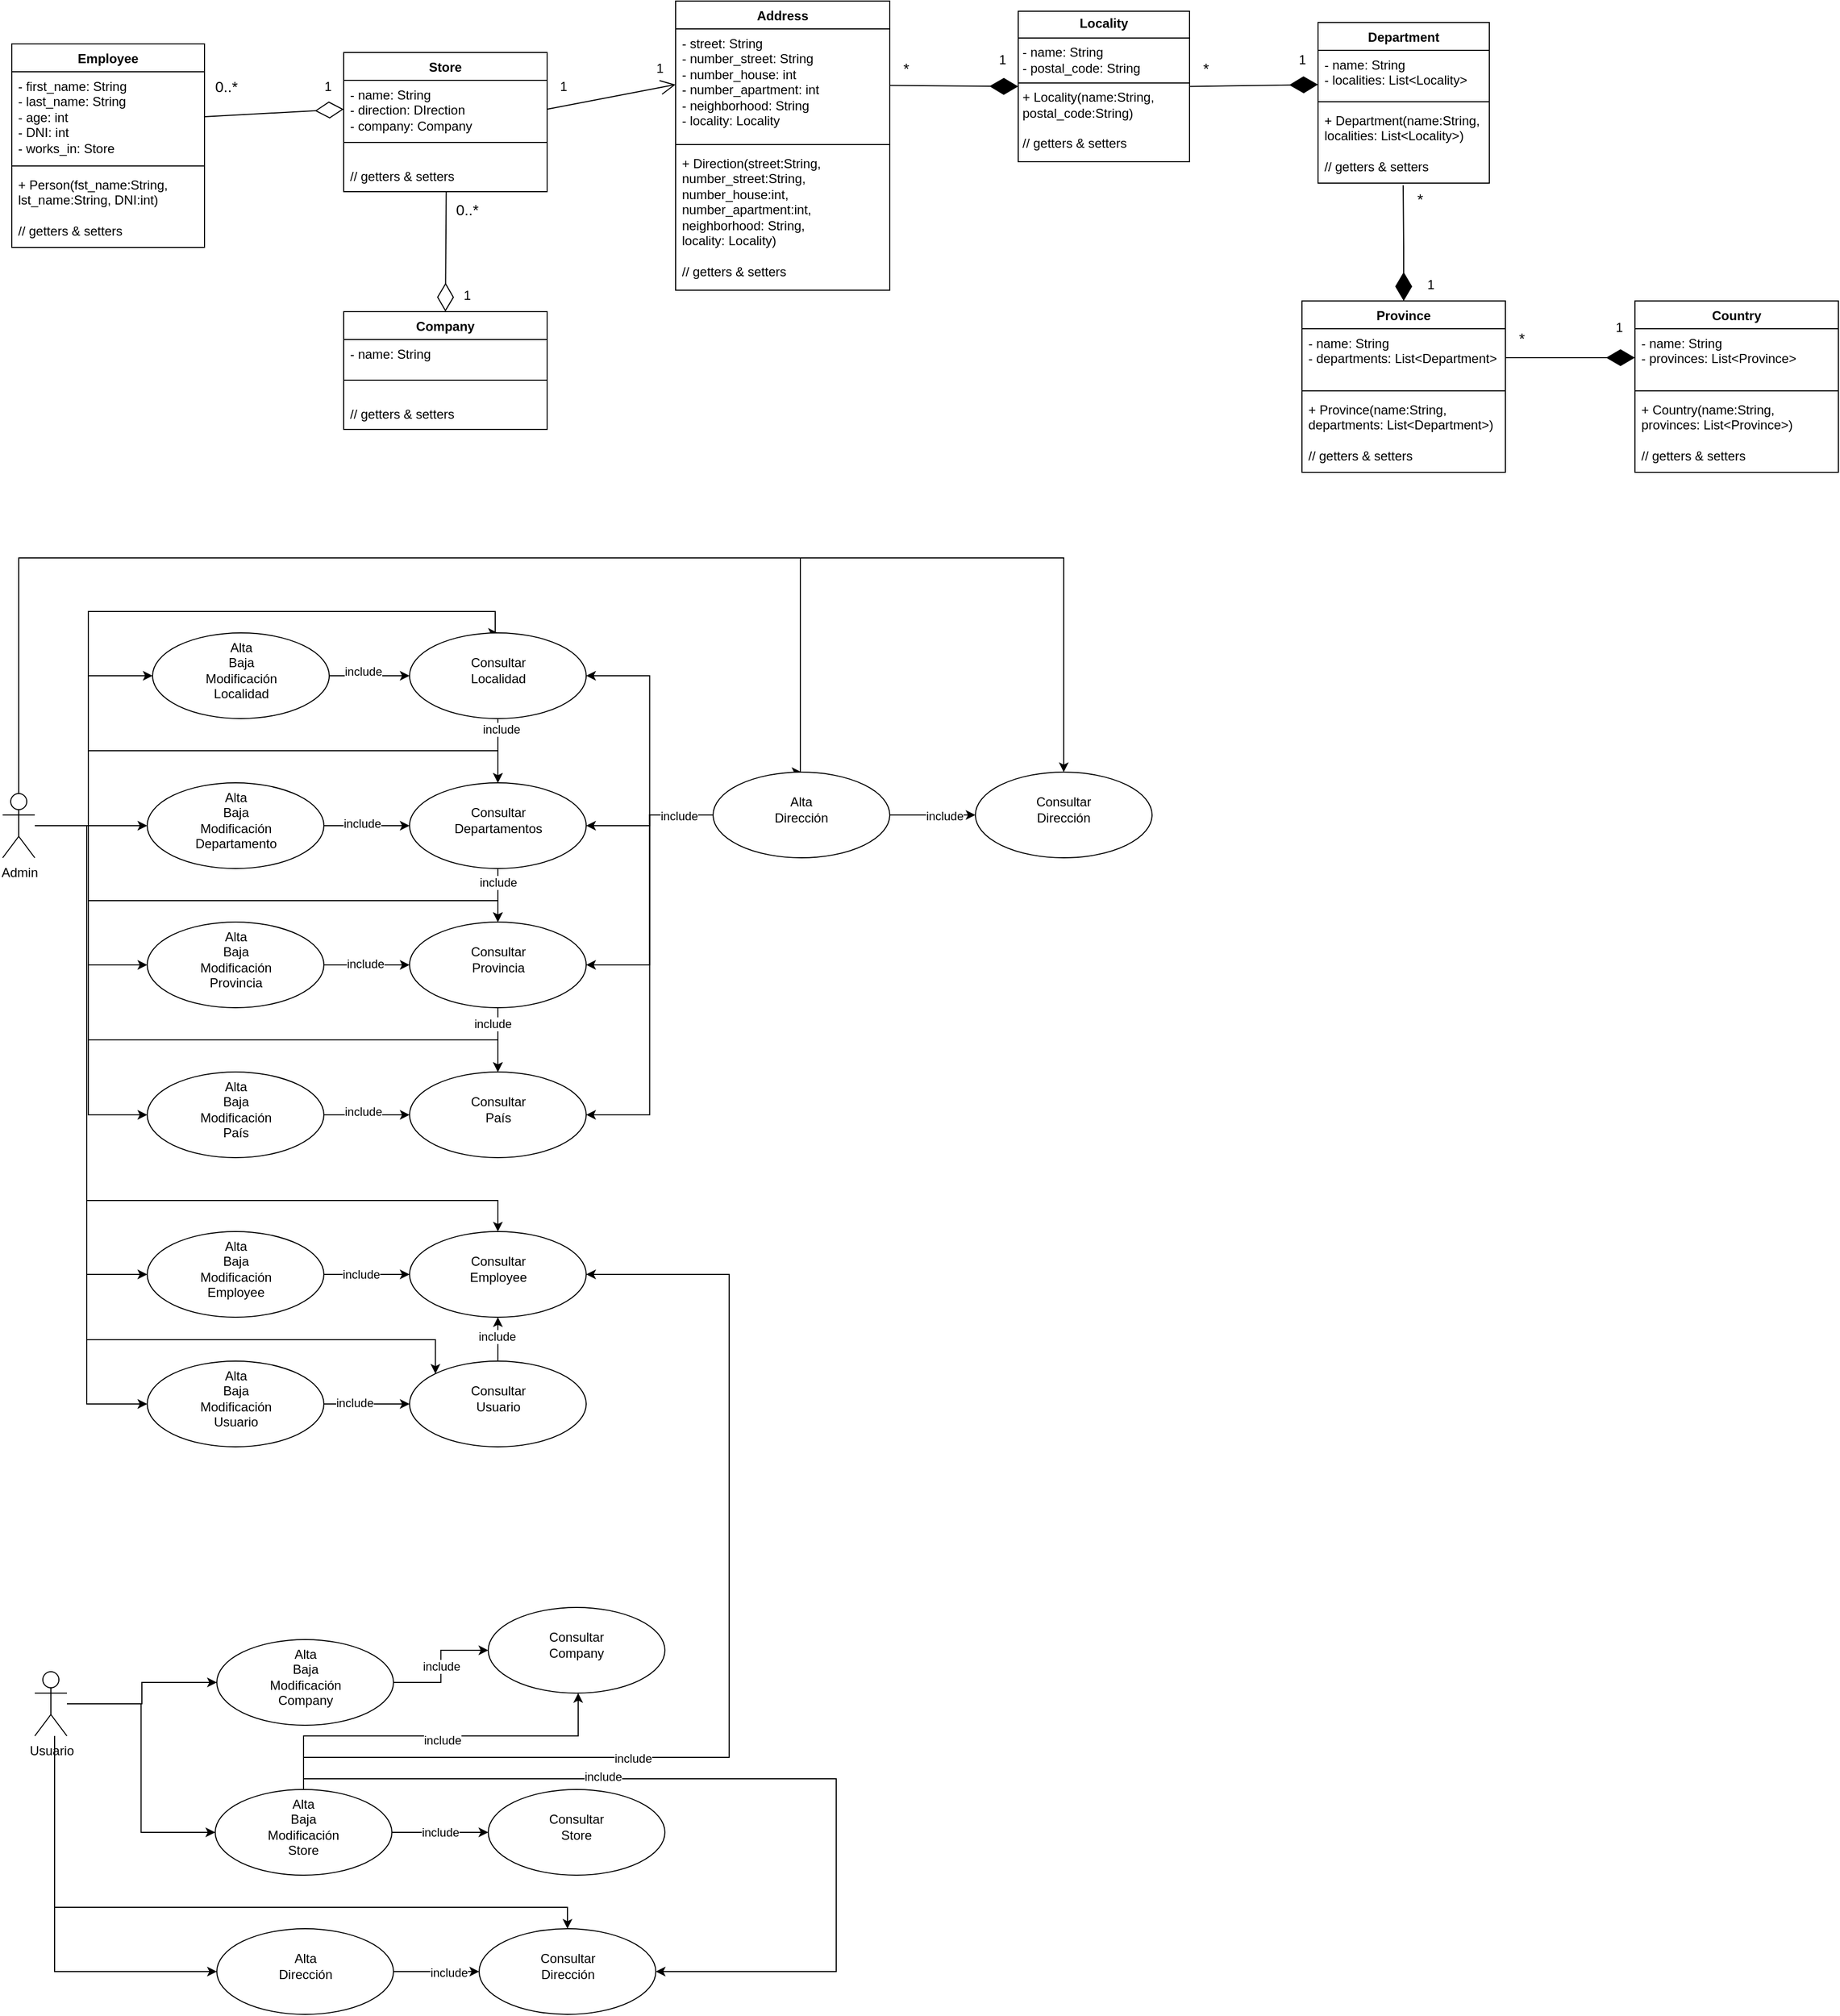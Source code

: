 <mxfile version="28.1.0">
  <diagram name="Página-1" id="g0n-ddJQM-uK3Y5cvfaQ">
    <mxGraphModel dx="1764" dy="989" grid="1" gridSize="10" guides="1" tooltips="1" connect="1" arrows="1" fold="1" page="1" pageScale="1" pageWidth="827" pageHeight="1169" background="none" math="0" shadow="0">
      <root>
        <mxCell id="0" />
        <mxCell id="1" parent="0" />
        <mxCell id="cwGBhVgT_6OC3tDrCY1J-1" value="Employee" style="swimlane;fontStyle=1;align=center;verticalAlign=top;childLayout=stackLayout;horizontal=1;startSize=26;horizontalStack=0;resizeParent=1;resizeParentMax=0;resizeLast=0;collapsible=1;marginBottom=0;whiteSpace=wrap;html=1;" parent="1" vertex="1">
          <mxGeometry x="-800" y="60" width="180" height="190" as="geometry">
            <mxRectangle x="50" y="160" width="80" height="30" as="alternateBounds" />
          </mxGeometry>
        </mxCell>
        <mxCell id="cwGBhVgT_6OC3tDrCY1J-2" value="- first_name: String&lt;div&gt;- last_name: String&lt;/div&gt;&lt;div&gt;- age: int&lt;/div&gt;&lt;div&gt;- DNI: int&lt;/div&gt;&lt;div&gt;- works_in: Store&lt;/div&gt;" style="text;strokeColor=none;fillColor=none;align=left;verticalAlign=top;spacingLeft=4;spacingRight=4;overflow=hidden;rotatable=0;points=[[0,0.5],[1,0.5]];portConstraint=eastwest;whiteSpace=wrap;html=1;" parent="cwGBhVgT_6OC3tDrCY1J-1" vertex="1">
          <mxGeometry y="26" width="180" height="84" as="geometry" />
        </mxCell>
        <mxCell id="cwGBhVgT_6OC3tDrCY1J-3" value="" style="line;strokeWidth=1;fillColor=none;align=left;verticalAlign=middle;spacingTop=-1;spacingLeft=3;spacingRight=3;rotatable=0;labelPosition=right;points=[];portConstraint=eastwest;strokeColor=inherit;" parent="cwGBhVgT_6OC3tDrCY1J-1" vertex="1">
          <mxGeometry y="110" width="180" height="8" as="geometry" />
        </mxCell>
        <mxCell id="cwGBhVgT_6OC3tDrCY1J-4" value="+ Person(fst_name:String, lst_name:String, DNI:int)&amp;nbsp;&lt;div&gt;&lt;br&gt;&lt;div&gt;// getters &amp;amp; setters&lt;/div&gt;&lt;/div&gt;" style="text;strokeColor=none;fillColor=none;align=left;verticalAlign=top;spacingLeft=4;spacingRight=4;overflow=hidden;rotatable=0;points=[[0,0.5],[1,0.5]];portConstraint=eastwest;whiteSpace=wrap;html=1;" parent="cwGBhVgT_6OC3tDrCY1J-1" vertex="1">
          <mxGeometry y="118" width="180" height="72" as="geometry" />
        </mxCell>
        <mxCell id="cwGBhVgT_6OC3tDrCY1J-6" value="Address" style="swimlane;fontStyle=1;align=center;verticalAlign=top;childLayout=stackLayout;horizontal=1;startSize=26;horizontalStack=0;resizeParent=1;resizeParentMax=0;resizeLast=0;collapsible=1;marginBottom=0;whiteSpace=wrap;html=1;" parent="1" vertex="1">
          <mxGeometry x="-180" y="20" width="200" height="270" as="geometry" />
        </mxCell>
        <mxCell id="cwGBhVgT_6OC3tDrCY1J-7" value="- street: String&lt;div&gt;- number_street: String&lt;/div&gt;&lt;div&gt;- number_house: int&lt;/div&gt;&lt;div&gt;- number_apartment: int&lt;/div&gt;&lt;div&gt;- neighborhood: String&lt;/div&gt;&lt;div&gt;- locality: Locality&lt;/div&gt;&lt;div&gt;&lt;br&gt;&lt;/div&gt;" style="text;strokeColor=none;fillColor=none;align=left;verticalAlign=top;spacingLeft=4;spacingRight=4;overflow=hidden;rotatable=0;points=[[0,0.5],[1,0.5]];portConstraint=eastwest;whiteSpace=wrap;html=1;" parent="cwGBhVgT_6OC3tDrCY1J-6" vertex="1">
          <mxGeometry y="26" width="200" height="104" as="geometry" />
        </mxCell>
        <mxCell id="cwGBhVgT_6OC3tDrCY1J-8" value="" style="line;strokeWidth=1;fillColor=none;align=left;verticalAlign=middle;spacingTop=-1;spacingLeft=3;spacingRight=3;rotatable=0;labelPosition=right;points=[];portConstraint=eastwest;strokeColor=inherit;" parent="cwGBhVgT_6OC3tDrCY1J-6" vertex="1">
          <mxGeometry y="130" width="200" height="8" as="geometry" />
        </mxCell>
        <mxCell id="cwGBhVgT_6OC3tDrCY1J-9" value="+ Direction(street:String,&amp;nbsp;&lt;div&gt;&lt;span style=&quot;background-color: transparent; color: light-dark(rgb(0, 0, 0), rgb(255, 255, 255));&quot;&gt;number_street:&lt;/span&gt;&lt;span style=&quot;background-color: transparent; color: light-dark(rgb(0, 0, 0), rgb(255, 255, 255));&quot;&gt;String,&amp;nbsp;&lt;/span&gt;&lt;/div&gt;&lt;div&gt;&lt;span style=&quot;background-color: transparent; color: light-dark(rgb(0, 0, 0), rgb(255, 255, 255));&quot;&gt;number_house:int,&amp;nbsp;&lt;/span&gt;&lt;/div&gt;&lt;div&gt;&lt;span style=&quot;background-color: transparent; color: light-dark(rgb(0, 0, 0), rgb(255, 255, 255));&quot;&gt;number_apartment:int,&amp;nbsp;&lt;/span&gt;&lt;/div&gt;&lt;div&gt;&lt;span style=&quot;background-color: transparent; color: light-dark(rgb(0, 0, 0), rgb(255, 255, 255));&quot;&gt;neighborhood: String,&lt;/span&gt;&lt;/div&gt;&lt;div&gt;&lt;span style=&quot;background-color: transparent; color: light-dark(rgb(0, 0, 0), rgb(255, 255, 255));&quot;&gt;locality: Locality)&lt;/span&gt;&lt;/div&gt;&lt;div&gt;&lt;span style=&quot;background-color: transparent; color: light-dark(rgb(0, 0, 0), rgb(255, 255, 255));&quot;&gt;&lt;br&gt;&lt;/span&gt;&lt;/div&gt;&lt;div&gt;&lt;span style=&quot;background-color: transparent; color: light-dark(rgb(0, 0, 0), rgb(255, 255, 255));&quot;&gt;// getters &amp;amp; setters&lt;/span&gt;&lt;/div&gt;" style="text;strokeColor=none;fillColor=none;align=left;verticalAlign=top;spacingLeft=4;spacingRight=4;overflow=hidden;rotatable=0;points=[[0,0.5],[1,0.5]];portConstraint=eastwest;whiteSpace=wrap;html=1;" parent="cwGBhVgT_6OC3tDrCY1J-6" vertex="1">
          <mxGeometry y="138" width="200" height="132" as="geometry" />
        </mxCell>
        <mxCell id="cwGBhVgT_6OC3tDrCY1J-13" value="" style="endArrow=open;endFill=1;endSize=12;html=1;rounded=0;entryX=0;entryY=0.5;entryDx=0;entryDy=0;exitX=1;exitY=0.5;exitDx=0;exitDy=0;" parent="1" source="s14JXb7sYmSTyBo3xB11-2" target="cwGBhVgT_6OC3tDrCY1J-7" edge="1">
          <mxGeometry width="160" relative="1" as="geometry">
            <mxPoint x="-260" y="150" as="sourcePoint" />
            <mxPoint x="-290" y="120" as="targetPoint" />
          </mxGeometry>
        </mxCell>
        <mxCell id="cwGBhVgT_6OC3tDrCY1J-14" value="1" style="text;html=1;align=center;verticalAlign=middle;resizable=0;points=[];autosize=1;strokeColor=none;fillColor=none;" parent="1" vertex="1">
          <mxGeometry x="-210" y="68" width="30" height="30" as="geometry" />
        </mxCell>
        <mxCell id="cwGBhVgT_6OC3tDrCY1J-15" value="&lt;font style=&quot;font-size: 14px;&quot;&gt;0..*&lt;/font&gt;" style="text;html=1;align=center;verticalAlign=middle;resizable=0;points=[];autosize=1;strokeColor=none;fillColor=none;" parent="1" vertex="1">
          <mxGeometry x="-395" y="200" width="40" height="30" as="geometry" />
        </mxCell>
        <mxCell id="cwGBhVgT_6OC3tDrCY1J-16" value="&lt;p style=&quot;margin:0px;margin-top:4px;text-align:center;&quot;&gt;&lt;b&gt;Locality&lt;/b&gt;&lt;/p&gt;&lt;hr size=&quot;1&quot; style=&quot;border-style:solid;&quot;&gt;&lt;p style=&quot;margin:0px;margin-left:4px;&quot;&gt;- name: String&lt;/p&gt;&lt;p style=&quot;margin:0px;margin-left:4px;&quot;&gt;- postal_code: String&lt;/p&gt;&lt;hr size=&quot;1&quot; style=&quot;border-style:solid;&quot;&gt;&lt;p style=&quot;margin:0px;margin-left:4px;&quot;&gt;+ Locality(name:String, postal_code:String)&lt;/p&gt;&lt;p style=&quot;margin:0px;margin-left:4px;&quot;&gt;&lt;br&gt;&lt;/p&gt;&lt;p style=&quot;margin:0px;margin-left:4px;&quot;&gt;// getters &amp;amp; setters&lt;/p&gt;" style="verticalAlign=top;align=left;overflow=fill;html=1;whiteSpace=wrap;" parent="1" vertex="1">
          <mxGeometry x="140" y="29.5" width="160" height="140.5" as="geometry" />
        </mxCell>
        <mxCell id="cwGBhVgT_6OC3tDrCY1J-19" value="" style="endArrow=diamondThin;endFill=1;endSize=24;html=1;rounded=0;entryX=0;entryY=0.5;entryDx=0;entryDy=0;" parent="1" source="cwGBhVgT_6OC3tDrCY1J-7" target="cwGBhVgT_6OC3tDrCY1J-16" edge="1">
          <mxGeometry width="160" relative="1" as="geometry">
            <mxPoint x="-20" y="82.52" as="sourcePoint" />
            <mxPoint x="140" y="82.52" as="targetPoint" />
          </mxGeometry>
        </mxCell>
        <mxCell id="cwGBhVgT_6OC3tDrCY1J-20" value="1" style="text;html=1;align=center;verticalAlign=middle;resizable=0;points=[];autosize=1;strokeColor=none;fillColor=none;" parent="1" vertex="1">
          <mxGeometry x="110" y="60" width="30" height="30" as="geometry" />
        </mxCell>
        <mxCell id="cwGBhVgT_6OC3tDrCY1J-22" value="&lt;font style=&quot;font-size: 14px;&quot;&gt;*&lt;/font&gt;" style="text;html=1;align=center;verticalAlign=middle;resizable=0;points=[];autosize=1;strokeColor=none;fillColor=none;" parent="1" vertex="1">
          <mxGeometry x="20" y="68" width="30" height="30" as="geometry" />
        </mxCell>
        <mxCell id="cwGBhVgT_6OC3tDrCY1J-23" value="Department" style="swimlane;fontStyle=1;align=center;verticalAlign=top;childLayout=stackLayout;horizontal=1;startSize=26;horizontalStack=0;resizeParent=1;resizeParentMax=0;resizeLast=0;collapsible=1;marginBottom=0;whiteSpace=wrap;html=1;" parent="1" vertex="1">
          <mxGeometry x="420" y="40" width="160" height="150" as="geometry" />
        </mxCell>
        <mxCell id="cwGBhVgT_6OC3tDrCY1J-24" value="- name: String&lt;div&gt;- localities: List&amp;lt;Locality&amp;gt;&lt;br&gt;&lt;div&gt;&lt;div&gt;&lt;br&gt;&lt;/div&gt;&lt;/div&gt;&lt;/div&gt;" style="text;strokeColor=none;fillColor=none;align=left;verticalAlign=top;spacingLeft=4;spacingRight=4;overflow=hidden;rotatable=0;points=[[0,0.5],[1,0.5]];portConstraint=eastwest;whiteSpace=wrap;html=1;" parent="cwGBhVgT_6OC3tDrCY1J-23" vertex="1">
          <mxGeometry y="26" width="160" height="44" as="geometry" />
        </mxCell>
        <mxCell id="cwGBhVgT_6OC3tDrCY1J-25" value="" style="line;strokeWidth=1;fillColor=none;align=left;verticalAlign=middle;spacingTop=-1;spacingLeft=3;spacingRight=3;rotatable=0;labelPosition=right;points=[];portConstraint=eastwest;strokeColor=inherit;" parent="cwGBhVgT_6OC3tDrCY1J-23" vertex="1">
          <mxGeometry y="70" width="160" height="8" as="geometry" />
        </mxCell>
        <mxCell id="cwGBhVgT_6OC3tDrCY1J-26" value="+ Department(name:String, localities: List&amp;lt;Locality&amp;gt;)&lt;div&gt;&lt;br&gt;&lt;/div&gt;&lt;div&gt;// getters &amp;amp; setters&lt;/div&gt;" style="text;strokeColor=none;fillColor=none;align=left;verticalAlign=top;spacingLeft=4;spacingRight=4;overflow=hidden;rotatable=0;points=[[0,0.5],[1,0.5]];portConstraint=eastwest;whiteSpace=wrap;html=1;" parent="cwGBhVgT_6OC3tDrCY1J-23" vertex="1">
          <mxGeometry y="78" width="160" height="72" as="geometry" />
        </mxCell>
        <mxCell id="cwGBhVgT_6OC3tDrCY1J-27" value="" style="endArrow=diamondThin;endFill=1;endSize=24;html=1;rounded=0;entryX=0;entryY=0.727;entryDx=0;entryDy=0;entryPerimeter=0;exitX=1;exitY=0.5;exitDx=0;exitDy=0;exitPerimeter=0;" parent="1" source="cwGBhVgT_6OC3tDrCY1J-16" target="cwGBhVgT_6OC3tDrCY1J-24" edge="1">
          <mxGeometry width="160" relative="1" as="geometry">
            <mxPoint x="300" y="88" as="sourcePoint" />
            <mxPoint x="380" y="78" as="targetPoint" />
          </mxGeometry>
        </mxCell>
        <mxCell id="cwGBhVgT_6OC3tDrCY1J-28" value="1" style="text;html=1;align=center;verticalAlign=middle;resizable=0;points=[];autosize=1;strokeColor=none;fillColor=none;" parent="1" vertex="1">
          <mxGeometry x="390" y="60" width="30" height="30" as="geometry" />
        </mxCell>
        <mxCell id="cwGBhVgT_6OC3tDrCY1J-29" value="&lt;font style=&quot;font-size: 14px;&quot;&gt;*&lt;/font&gt;" style="text;html=1;align=center;verticalAlign=middle;resizable=0;points=[];autosize=1;strokeColor=none;fillColor=none;" parent="1" vertex="1">
          <mxGeometry x="300" y="68" width="30" height="30" as="geometry" />
        </mxCell>
        <mxCell id="cwGBhVgT_6OC3tDrCY1J-30" value="Province" style="swimlane;fontStyle=1;align=center;verticalAlign=top;childLayout=stackLayout;horizontal=1;startSize=26;horizontalStack=0;resizeParent=1;resizeParentMax=0;resizeLast=0;collapsible=1;marginBottom=0;whiteSpace=wrap;html=1;" parent="1" vertex="1">
          <mxGeometry x="405" y="300" width="190" height="160" as="geometry" />
        </mxCell>
        <mxCell id="cwGBhVgT_6OC3tDrCY1J-31" value="- name: String&lt;div&gt;- departments: List&amp;lt;Department&amp;gt;&lt;br&gt;&lt;div&gt;&lt;div&gt;&lt;br&gt;&lt;/div&gt;&lt;/div&gt;&lt;/div&gt;" style="text;strokeColor=none;fillColor=none;align=left;verticalAlign=top;spacingLeft=4;spacingRight=4;overflow=hidden;rotatable=0;points=[[0,0.5],[1,0.5]];portConstraint=eastwest;whiteSpace=wrap;html=1;" parent="cwGBhVgT_6OC3tDrCY1J-30" vertex="1">
          <mxGeometry y="26" width="190" height="54" as="geometry" />
        </mxCell>
        <mxCell id="cwGBhVgT_6OC3tDrCY1J-32" value="" style="line;strokeWidth=1;fillColor=none;align=left;verticalAlign=middle;spacingTop=-1;spacingLeft=3;spacingRight=3;rotatable=0;labelPosition=right;points=[];portConstraint=eastwest;strokeColor=inherit;" parent="cwGBhVgT_6OC3tDrCY1J-30" vertex="1">
          <mxGeometry y="80" width="190" height="8" as="geometry" />
        </mxCell>
        <mxCell id="cwGBhVgT_6OC3tDrCY1J-33" value="+ Province(name:String, departments: List&amp;lt;Department&amp;gt;)&lt;div&gt;&lt;br&gt;&lt;/div&gt;&lt;div&gt;// getters &amp;amp; setters&lt;/div&gt;" style="text;strokeColor=none;fillColor=none;align=left;verticalAlign=top;spacingLeft=4;spacingRight=4;overflow=hidden;rotatable=0;points=[[0,0.5],[1,0.5]];portConstraint=eastwest;whiteSpace=wrap;html=1;" parent="cwGBhVgT_6OC3tDrCY1J-30" vertex="1">
          <mxGeometry y="88" width="190" height="72" as="geometry" />
        </mxCell>
        <mxCell id="cwGBhVgT_6OC3tDrCY1J-34" value="" style="endArrow=diamondThin;endFill=1;endSize=24;html=1;rounded=0;entryX=0.5;entryY=0;entryDx=0;entryDy=0;exitX=0.497;exitY=1.027;exitDx=0;exitDy=0;exitPerimeter=0;" parent="1" source="cwGBhVgT_6OC3tDrCY1J-26" target="cwGBhVgT_6OC3tDrCY1J-30" edge="1">
          <mxGeometry width="160" relative="1" as="geometry">
            <mxPoint x="470" y="180" as="sourcePoint" />
            <mxPoint x="590" y="180" as="targetPoint" />
            <Array as="points">
              <mxPoint x="500" y="250" />
            </Array>
          </mxGeometry>
        </mxCell>
        <mxCell id="cwGBhVgT_6OC3tDrCY1J-35" value="1" style="text;html=1;align=center;verticalAlign=middle;resizable=0;points=[];autosize=1;strokeColor=none;fillColor=none;" parent="1" vertex="1">
          <mxGeometry x="510" y="270" width="30" height="30" as="geometry" />
        </mxCell>
        <mxCell id="cwGBhVgT_6OC3tDrCY1J-36" value="&lt;font style=&quot;font-size: 14px;&quot;&gt;*&lt;/font&gt;" style="text;html=1;align=center;verticalAlign=middle;resizable=0;points=[];autosize=1;strokeColor=none;fillColor=none;" parent="1" vertex="1">
          <mxGeometry x="500" y="190" width="30" height="30" as="geometry" />
        </mxCell>
        <mxCell id="vLxM03p1SkZsa1dTlzbv-1" value="Country" style="swimlane;fontStyle=1;align=center;verticalAlign=top;childLayout=stackLayout;horizontal=1;startSize=26;horizontalStack=0;resizeParent=1;resizeParentMax=0;resizeLast=0;collapsible=1;marginBottom=0;whiteSpace=wrap;html=1;" parent="1" vertex="1">
          <mxGeometry x="716" y="300" width="190" height="160" as="geometry" />
        </mxCell>
        <mxCell id="vLxM03p1SkZsa1dTlzbv-2" value="- name: String&lt;div&gt;- provinces: List&amp;lt;Province&amp;gt;&lt;br&gt;&lt;div&gt;&lt;div&gt;&lt;br&gt;&lt;/div&gt;&lt;/div&gt;&lt;/div&gt;" style="text;strokeColor=none;fillColor=none;align=left;verticalAlign=top;spacingLeft=4;spacingRight=4;overflow=hidden;rotatable=0;points=[[0,0.5],[1,0.5]];portConstraint=eastwest;whiteSpace=wrap;html=1;" parent="vLxM03p1SkZsa1dTlzbv-1" vertex="1">
          <mxGeometry y="26" width="190" height="54" as="geometry" />
        </mxCell>
        <mxCell id="vLxM03p1SkZsa1dTlzbv-3" value="" style="line;strokeWidth=1;fillColor=none;align=left;verticalAlign=middle;spacingTop=-1;spacingLeft=3;spacingRight=3;rotatable=0;labelPosition=right;points=[];portConstraint=eastwest;strokeColor=inherit;" parent="vLxM03p1SkZsa1dTlzbv-1" vertex="1">
          <mxGeometry y="80" width="190" height="8" as="geometry" />
        </mxCell>
        <mxCell id="vLxM03p1SkZsa1dTlzbv-4" value="+ Country(name:String, provinces: List&amp;lt;Province&amp;gt;)&lt;div&gt;&lt;br&gt;&lt;/div&gt;&lt;div&gt;// getters &amp;amp; setters&lt;/div&gt;" style="text;strokeColor=none;fillColor=none;align=left;verticalAlign=top;spacingLeft=4;spacingRight=4;overflow=hidden;rotatable=0;points=[[0,0.5],[1,0.5]];portConstraint=eastwest;whiteSpace=wrap;html=1;" parent="vLxM03p1SkZsa1dTlzbv-1" vertex="1">
          <mxGeometry y="88" width="190" height="72" as="geometry" />
        </mxCell>
        <mxCell id="vLxM03p1SkZsa1dTlzbv-5" value="" style="endArrow=diamondThin;endFill=1;endSize=24;html=1;rounded=0;entryX=0;entryY=0.5;entryDx=0;entryDy=0;exitX=1;exitY=0.5;exitDx=0;exitDy=0;" parent="1" source="cwGBhVgT_6OC3tDrCY1J-31" target="vLxM03p1SkZsa1dTlzbv-2" edge="1">
          <mxGeometry width="160" relative="1" as="geometry">
            <mxPoint x="700" y="200" as="sourcePoint" />
            <mxPoint x="700" y="325" as="targetPoint" />
            <Array as="points" />
          </mxGeometry>
        </mxCell>
        <mxCell id="vLxM03p1SkZsa1dTlzbv-6" value="1" style="text;html=1;align=center;verticalAlign=middle;resizable=0;points=[];autosize=1;strokeColor=none;fillColor=none;" parent="1" vertex="1">
          <mxGeometry x="686" y="310" width="30" height="30" as="geometry" />
        </mxCell>
        <mxCell id="vLxM03p1SkZsa1dTlzbv-7" value="&lt;font style=&quot;font-size: 14px;&quot;&gt;*&lt;/font&gt;" style="text;html=1;align=center;verticalAlign=middle;resizable=0;points=[];autosize=1;strokeColor=none;fillColor=none;" parent="1" vertex="1">
          <mxGeometry x="595" y="320" width="30" height="30" as="geometry" />
        </mxCell>
        <mxCell id="s14JXb7sYmSTyBo3xB11-1" value="Store" style="swimlane;fontStyle=1;align=center;verticalAlign=top;childLayout=stackLayout;horizontal=1;startSize=26;horizontalStack=0;resizeParent=1;resizeParentMax=0;resizeLast=0;collapsible=1;marginBottom=0;whiteSpace=wrap;html=1;" parent="1" vertex="1">
          <mxGeometry x="-490" y="68" width="190" height="130" as="geometry" />
        </mxCell>
        <mxCell id="s14JXb7sYmSTyBo3xB11-2" value="- name: String&lt;div&gt;- direction: DIrection&lt;/div&gt;&lt;div&gt;- company: Company&lt;br&gt;&lt;div&gt;&lt;div&gt;&lt;div&gt;&lt;br&gt;&lt;/div&gt;&lt;/div&gt;&lt;/div&gt;&lt;/div&gt;" style="text;strokeColor=none;fillColor=none;align=left;verticalAlign=top;spacingLeft=4;spacingRight=4;overflow=hidden;rotatable=0;points=[[0,0.5],[1,0.5]];portConstraint=eastwest;whiteSpace=wrap;html=1;" parent="s14JXb7sYmSTyBo3xB11-1" vertex="1">
          <mxGeometry y="26" width="190" height="54" as="geometry" />
        </mxCell>
        <mxCell id="s14JXb7sYmSTyBo3xB11-3" value="" style="line;strokeWidth=1;fillColor=none;align=left;verticalAlign=middle;spacingTop=-1;spacingLeft=3;spacingRight=3;rotatable=0;labelPosition=right;points=[];portConstraint=eastwest;strokeColor=inherit;" parent="s14JXb7sYmSTyBo3xB11-1" vertex="1">
          <mxGeometry y="80" width="190" height="8" as="geometry" />
        </mxCell>
        <mxCell id="s14JXb7sYmSTyBo3xB11-4" value="&lt;div&gt;&lt;br&gt;&lt;/div&gt;&lt;div&gt;// getters &amp;amp; setters&lt;/div&gt;" style="text;strokeColor=none;fillColor=none;align=left;verticalAlign=top;spacingLeft=4;spacingRight=4;overflow=hidden;rotatable=0;points=[[0,0.5],[1,0.5]];portConstraint=eastwest;whiteSpace=wrap;html=1;" parent="s14JXb7sYmSTyBo3xB11-1" vertex="1">
          <mxGeometry y="88" width="190" height="42" as="geometry" />
        </mxCell>
        <mxCell id="s14JXb7sYmSTyBo3xB11-5" value="Company" style="swimlane;fontStyle=1;align=center;verticalAlign=top;childLayout=stackLayout;horizontal=1;startSize=26;horizontalStack=0;resizeParent=1;resizeParentMax=0;resizeLast=0;collapsible=1;marginBottom=0;whiteSpace=wrap;html=1;" parent="1" vertex="1">
          <mxGeometry x="-490" y="310" width="190" height="110" as="geometry" />
        </mxCell>
        <mxCell id="s14JXb7sYmSTyBo3xB11-6" value="- name: String&lt;div&gt;&lt;div&gt;&lt;div&gt;&lt;br&gt;&lt;/div&gt;&lt;/div&gt;&lt;/div&gt;" style="text;strokeColor=none;fillColor=none;align=left;verticalAlign=top;spacingLeft=4;spacingRight=4;overflow=hidden;rotatable=0;points=[[0,0.5],[1,0.5]];portConstraint=eastwest;whiteSpace=wrap;html=1;" parent="s14JXb7sYmSTyBo3xB11-5" vertex="1">
          <mxGeometry y="26" width="190" height="34" as="geometry" />
        </mxCell>
        <mxCell id="s14JXb7sYmSTyBo3xB11-7" value="" style="line;strokeWidth=1;fillColor=none;align=left;verticalAlign=middle;spacingTop=-1;spacingLeft=3;spacingRight=3;rotatable=0;labelPosition=right;points=[];portConstraint=eastwest;strokeColor=inherit;" parent="s14JXb7sYmSTyBo3xB11-5" vertex="1">
          <mxGeometry y="60" width="190" height="8" as="geometry" />
        </mxCell>
        <mxCell id="s14JXb7sYmSTyBo3xB11-8" value="&lt;div&gt;&lt;br&gt;&lt;/div&gt;&lt;div&gt;// getters &amp;amp; setters&lt;/div&gt;" style="text;strokeColor=none;fillColor=none;align=left;verticalAlign=top;spacingLeft=4;spacingRight=4;overflow=hidden;rotatable=0;points=[[0,0.5],[1,0.5]];portConstraint=eastwest;whiteSpace=wrap;html=1;" parent="s14JXb7sYmSTyBo3xB11-5" vertex="1">
          <mxGeometry y="68" width="190" height="42" as="geometry" />
        </mxCell>
        <mxCell id="s14JXb7sYmSTyBo3xB11-10" value="1" style="text;html=1;align=center;verticalAlign=middle;resizable=0;points=[];autosize=1;strokeColor=none;fillColor=none;" parent="1" vertex="1">
          <mxGeometry x="-300" y="84.75" width="30" height="30" as="geometry" />
        </mxCell>
        <mxCell id="s14JXb7sYmSTyBo3xB11-11" value="" style="endArrow=diamondThin;endFill=0;endSize=24;html=1;rounded=0;entryX=0.5;entryY=0;entryDx=0;entryDy=0;exitX=0.504;exitY=0.992;exitDx=0;exitDy=0;exitPerimeter=0;" parent="1" source="s14JXb7sYmSTyBo3xB11-4" target="s14JXb7sYmSTyBo3xB11-5" edge="1">
          <mxGeometry width="160" relative="1" as="geometry">
            <mxPoint x="-550" y="284.41" as="sourcePoint" />
            <mxPoint x="-390" y="284.41" as="targetPoint" />
          </mxGeometry>
        </mxCell>
        <mxCell id="s14JXb7sYmSTyBo3xB11-12" value="1" style="text;html=1;align=center;verticalAlign=middle;resizable=0;points=[];autosize=1;strokeColor=none;fillColor=none;" parent="1" vertex="1">
          <mxGeometry x="-390" y="280" width="30" height="30" as="geometry" />
        </mxCell>
        <mxCell id="s14JXb7sYmSTyBo3xB11-16" value="" style="endArrow=diamondThin;endFill=0;endSize=24;html=1;rounded=0;entryX=0;entryY=0.5;entryDx=0;entryDy=0;exitX=1;exitY=0.5;exitDx=0;exitDy=0;" parent="1" source="cwGBhVgT_6OC3tDrCY1J-2" target="s14JXb7sYmSTyBo3xB11-2" edge="1">
          <mxGeometry width="160" relative="1" as="geometry">
            <mxPoint x="-559" y="200" as="sourcePoint" />
            <mxPoint x="-560" y="312" as="targetPoint" />
          </mxGeometry>
        </mxCell>
        <mxCell id="s14JXb7sYmSTyBo3xB11-17" value="1" style="text;html=1;align=center;verticalAlign=middle;resizable=0;points=[];autosize=1;strokeColor=none;fillColor=none;" parent="1" vertex="1">
          <mxGeometry x="-520" y="84.75" width="30" height="30" as="geometry" />
        </mxCell>
        <mxCell id="s14JXb7sYmSTyBo3xB11-18" value="&lt;font style=&quot;font-size: 14px;&quot;&gt;0..*&lt;/font&gt;" style="text;html=1;align=center;verticalAlign=middle;resizable=0;points=[];autosize=1;strokeColor=none;fillColor=none;" parent="1" vertex="1">
          <mxGeometry x="-620" y="84.75" width="40" height="30" as="geometry" />
        </mxCell>
        <mxCell id="t1lFgFPiCyiremMzTDfM-26" value="" style="edgeStyle=orthogonalEdgeStyle;rounded=0;orthogonalLoop=1;jettySize=auto;html=1;entryX=0;entryY=0.5;entryDx=0;entryDy=0;" parent="1" source="t1lFgFPiCyiremMzTDfM-35" target="t1lFgFPiCyiremMzTDfM-38" edge="1">
          <mxGeometry relative="1" as="geometry">
            <Array as="points">
              <mxPoint x="-728.5" y="790" />
              <mxPoint x="-728.5" y="650" />
            </Array>
          </mxGeometry>
        </mxCell>
        <mxCell id="t1lFgFPiCyiremMzTDfM-27" style="edgeStyle=orthogonalEdgeStyle;rounded=0;orthogonalLoop=1;jettySize=auto;html=1;" parent="1" source="t1lFgFPiCyiremMzTDfM-35" target="t1lFgFPiCyiremMzTDfM-41" edge="1">
          <mxGeometry relative="1" as="geometry" />
        </mxCell>
        <mxCell id="t1lFgFPiCyiremMzTDfM-28" style="edgeStyle=orthogonalEdgeStyle;rounded=0;orthogonalLoop=1;jettySize=auto;html=1;entryX=0;entryY=0.5;entryDx=0;entryDy=0;" parent="1" source="t1lFgFPiCyiremMzTDfM-35" target="t1lFgFPiCyiremMzTDfM-46" edge="1">
          <mxGeometry relative="1" as="geometry">
            <Array as="points">
              <mxPoint x="-728.5" y="790" />
              <mxPoint x="-728.5" y="920" />
            </Array>
          </mxGeometry>
        </mxCell>
        <mxCell id="t1lFgFPiCyiremMzTDfM-29" style="edgeStyle=orthogonalEdgeStyle;rounded=0;orthogonalLoop=1;jettySize=auto;html=1;entryX=0.5;entryY=0;entryDx=0;entryDy=0;" parent="1" source="t1lFgFPiCyiremMzTDfM-35" target="t1lFgFPiCyiremMzTDfM-42" edge="1">
          <mxGeometry relative="1" as="geometry">
            <Array as="points">
              <mxPoint x="-728.5" y="790" />
              <mxPoint x="-728.5" y="590" />
              <mxPoint x="-348.5" y="590" />
              <mxPoint x="-348.5" y="610" />
            </Array>
          </mxGeometry>
        </mxCell>
        <mxCell id="t1lFgFPiCyiremMzTDfM-30" style="edgeStyle=orthogonalEdgeStyle;rounded=0;orthogonalLoop=1;jettySize=auto;html=1;entryX=0.5;entryY=0;entryDx=0;entryDy=0;" parent="1" source="t1lFgFPiCyiremMzTDfM-35" target="t1lFgFPiCyiremMzTDfM-43" edge="1">
          <mxGeometry relative="1" as="geometry">
            <Array as="points">
              <mxPoint x="-728.5" y="790" />
              <mxPoint x="-728.5" y="720" />
              <mxPoint x="-345.5" y="720" />
            </Array>
          </mxGeometry>
        </mxCell>
        <mxCell id="t1lFgFPiCyiremMzTDfM-31" style="edgeStyle=orthogonalEdgeStyle;rounded=0;orthogonalLoop=1;jettySize=auto;html=1;entryX=0;entryY=0.5;entryDx=0;entryDy=0;" parent="1" source="t1lFgFPiCyiremMzTDfM-35" target="t1lFgFPiCyiremMzTDfM-50" edge="1">
          <mxGeometry relative="1" as="geometry">
            <Array as="points">
              <mxPoint x="-728.5" y="790" />
              <mxPoint x="-728.5" y="1060" />
            </Array>
          </mxGeometry>
        </mxCell>
        <mxCell id="t1lFgFPiCyiremMzTDfM-32" style="edgeStyle=orthogonalEdgeStyle;rounded=0;orthogonalLoop=1;jettySize=auto;html=1;entryX=0.5;entryY=0;entryDx=0;entryDy=0;" parent="1" source="t1lFgFPiCyiremMzTDfM-35" target="t1lFgFPiCyiremMzTDfM-47" edge="1">
          <mxGeometry relative="1" as="geometry">
            <Array as="points">
              <mxPoint x="-728.5" y="790" />
              <mxPoint x="-728.5" y="860" />
              <mxPoint x="-345.5" y="860" />
            </Array>
          </mxGeometry>
        </mxCell>
        <mxCell id="t1lFgFPiCyiremMzTDfM-33" style="edgeStyle=orthogonalEdgeStyle;rounded=0;orthogonalLoop=1;jettySize=auto;html=1;entryX=0.5;entryY=0;entryDx=0;entryDy=0;" parent="1" source="t1lFgFPiCyiremMzTDfM-35" target="t1lFgFPiCyiremMzTDfM-51" edge="1">
          <mxGeometry relative="1" as="geometry">
            <Array as="points">
              <mxPoint x="-728.5" y="790" />
              <mxPoint x="-728.5" y="990" />
              <mxPoint x="-345.5" y="990" />
            </Array>
          </mxGeometry>
        </mxCell>
        <mxCell id="t1lFgFPiCyiremMzTDfM-34" style="edgeStyle=orthogonalEdgeStyle;rounded=0;orthogonalLoop=1;jettySize=auto;html=1;entryX=0.5;entryY=0;entryDx=0;entryDy=0;" parent="1" source="t1lFgFPiCyiremMzTDfM-35" target="t1lFgFPiCyiremMzTDfM-57" edge="1">
          <mxGeometry relative="1" as="geometry">
            <Array as="points">
              <mxPoint x="-793.5" y="540" />
              <mxPoint x="-63.5" y="540" />
            </Array>
          </mxGeometry>
        </mxCell>
        <mxCell id="qTQFfNF2dCPd7JVS-2SB-12" style="edgeStyle=orthogonalEdgeStyle;rounded=0;orthogonalLoop=1;jettySize=auto;html=1;entryX=0;entryY=0.5;entryDx=0;entryDy=0;" edge="1" parent="1" source="t1lFgFPiCyiremMzTDfM-35" target="qTQFfNF2dCPd7JVS-2SB-13">
          <mxGeometry relative="1" as="geometry">
            <mxPoint x="-590" y="1180" as="targetPoint" />
            <Array as="points">
              <mxPoint x="-730" y="790" />
              <mxPoint x="-730" y="1209" />
            </Array>
          </mxGeometry>
        </mxCell>
        <mxCell id="qTQFfNF2dCPd7JVS-2SB-19" style="edgeStyle=orthogonalEdgeStyle;rounded=0;orthogonalLoop=1;jettySize=auto;html=1;entryX=0;entryY=0.5;entryDx=0;entryDy=0;" edge="1" parent="1" source="t1lFgFPiCyiremMzTDfM-35" target="qTQFfNF2dCPd7JVS-2SB-18">
          <mxGeometry relative="1" as="geometry">
            <Array as="points">
              <mxPoint x="-730" y="790" />
              <mxPoint x="-730" y="1330" />
            </Array>
          </mxGeometry>
        </mxCell>
        <mxCell id="qTQFfNF2dCPd7JVS-2SB-25" style="edgeStyle=orthogonalEdgeStyle;rounded=0;orthogonalLoop=1;jettySize=auto;html=1;entryX=0.5;entryY=0;entryDx=0;entryDy=0;" edge="1" parent="1" source="t1lFgFPiCyiremMzTDfM-35" target="qTQFfNF2dCPd7JVS-2SB-15">
          <mxGeometry relative="1" as="geometry">
            <Array as="points">
              <mxPoint x="-730" y="790" />
              <mxPoint x="-730" y="1140" />
              <mxPoint x="-346" y="1140" />
            </Array>
          </mxGeometry>
        </mxCell>
        <mxCell id="qTQFfNF2dCPd7JVS-2SB-26" style="edgeStyle=orthogonalEdgeStyle;rounded=0;orthogonalLoop=1;jettySize=auto;html=1;entryX=0;entryY=0;entryDx=0;entryDy=0;" edge="1" parent="1" source="t1lFgFPiCyiremMzTDfM-35" target="qTQFfNF2dCPd7JVS-2SB-20">
          <mxGeometry relative="1" as="geometry">
            <Array as="points">
              <mxPoint x="-730" y="790" />
              <mxPoint x="-730" y="1270" />
              <mxPoint x="-404" y="1270" />
            </Array>
          </mxGeometry>
        </mxCell>
        <mxCell id="qTQFfNF2dCPd7JVS-2SB-46" style="edgeStyle=orthogonalEdgeStyle;rounded=0;orthogonalLoop=1;jettySize=auto;html=1;entryX=0.5;entryY=0;entryDx=0;entryDy=0;" edge="1" parent="1" source="t1lFgFPiCyiremMzTDfM-35" target="qTQFfNF2dCPd7JVS-2SB-29">
          <mxGeometry relative="1" as="geometry">
            <Array as="points">
              <mxPoint x="-793" y="540" />
              <mxPoint x="183" y="540" />
            </Array>
          </mxGeometry>
        </mxCell>
        <mxCell id="t1lFgFPiCyiremMzTDfM-35" value="Admin" style="shape=umlActor;verticalLabelPosition=bottom;verticalAlign=top;html=1;" parent="1" vertex="1">
          <mxGeometry x="-808.5" y="760" width="30" height="60" as="geometry" />
        </mxCell>
        <mxCell id="t1lFgFPiCyiremMzTDfM-36" value="" style="edgeStyle=orthogonalEdgeStyle;rounded=0;orthogonalLoop=1;jettySize=auto;html=1;" parent="1" source="t1lFgFPiCyiremMzTDfM-38" target="t1lFgFPiCyiremMzTDfM-42" edge="1">
          <mxGeometry relative="1" as="geometry" />
        </mxCell>
        <mxCell id="t1lFgFPiCyiremMzTDfM-37" value="include" style="edgeLabel;html=1;align=center;verticalAlign=middle;resizable=0;points=[];" parent="t1lFgFPiCyiremMzTDfM-36" vertex="1" connectable="0">
          <mxGeometry x="-0.173" y="4" relative="1" as="geometry">
            <mxPoint as="offset" />
          </mxGeometry>
        </mxCell>
        <mxCell id="t1lFgFPiCyiremMzTDfM-38" value="Alta&lt;br&gt;Baja&lt;br&gt;Modificación&lt;br&gt;Localidad" style="ellipse;whiteSpace=wrap;html=1;verticalAlign=top;" parent="1" vertex="1">
          <mxGeometry x="-668.5" y="610" width="165" height="80" as="geometry" />
        </mxCell>
        <mxCell id="t1lFgFPiCyiremMzTDfM-39" value="" style="edgeStyle=orthogonalEdgeStyle;rounded=0;orthogonalLoop=1;jettySize=auto;html=1;" parent="1" source="t1lFgFPiCyiremMzTDfM-41" target="t1lFgFPiCyiremMzTDfM-43" edge="1">
          <mxGeometry relative="1" as="geometry" />
        </mxCell>
        <mxCell id="t1lFgFPiCyiremMzTDfM-40" value="include" style="edgeLabel;html=1;align=center;verticalAlign=middle;resizable=0;points=[];" parent="t1lFgFPiCyiremMzTDfM-39" vertex="1" connectable="0">
          <mxGeometry x="-0.114" y="2" relative="1" as="geometry">
            <mxPoint as="offset" />
          </mxGeometry>
        </mxCell>
        <mxCell id="t1lFgFPiCyiremMzTDfM-41" value="&lt;div&gt;Alta&lt;br&gt;Baja&lt;br&gt;Modificación&lt;br&gt;Departamento&lt;/div&gt;" style="ellipse;whiteSpace=wrap;html=1;verticalAlign=top;" parent="1" vertex="1">
          <mxGeometry x="-673.5" y="750" width="165" height="80" as="geometry" />
        </mxCell>
        <mxCell id="qTQFfNF2dCPd7JVS-2SB-36" style="edgeStyle=orthogonalEdgeStyle;rounded=0;orthogonalLoop=1;jettySize=auto;html=1;entryX=0.5;entryY=0;entryDx=0;entryDy=0;" edge="1" parent="1" source="t1lFgFPiCyiremMzTDfM-42" target="t1lFgFPiCyiremMzTDfM-43">
          <mxGeometry relative="1" as="geometry" />
        </mxCell>
        <mxCell id="qTQFfNF2dCPd7JVS-2SB-37" value="include" style="edgeLabel;html=1;align=center;verticalAlign=middle;resizable=0;points=[];" vertex="1" connectable="0" parent="qTQFfNF2dCPd7JVS-2SB-36">
          <mxGeometry x="-0.682" y="3" relative="1" as="geometry">
            <mxPoint as="offset" />
          </mxGeometry>
        </mxCell>
        <mxCell id="t1lFgFPiCyiremMzTDfM-42" value="&lt;div&gt;&lt;br&gt;&lt;/div&gt;&lt;div&gt;Consultar&lt;br&gt;Localidad&lt;/div&gt;" style="ellipse;whiteSpace=wrap;html=1;verticalAlign=top;" parent="1" vertex="1">
          <mxGeometry x="-428.5" y="610" width="165" height="80" as="geometry" />
        </mxCell>
        <mxCell id="qTQFfNF2dCPd7JVS-2SB-38" style="edgeStyle=orthogonalEdgeStyle;rounded=0;orthogonalLoop=1;jettySize=auto;html=1;exitX=0.5;exitY=1;exitDx=0;exitDy=0;entryX=0.5;entryY=0;entryDx=0;entryDy=0;" edge="1" parent="1" source="t1lFgFPiCyiremMzTDfM-43" target="t1lFgFPiCyiremMzTDfM-47">
          <mxGeometry relative="1" as="geometry" />
        </mxCell>
        <mxCell id="qTQFfNF2dCPd7JVS-2SB-39" value="include" style="edgeLabel;html=1;align=center;verticalAlign=middle;resizable=0;points=[];" vertex="1" connectable="0" parent="qTQFfNF2dCPd7JVS-2SB-38">
          <mxGeometry x="-0.495" relative="1" as="geometry">
            <mxPoint as="offset" />
          </mxGeometry>
        </mxCell>
        <mxCell id="t1lFgFPiCyiremMzTDfM-43" value="&lt;div&gt;&lt;br&gt;&lt;/div&gt;&lt;div&gt;Consultar&lt;br&gt;Departamentos&lt;/div&gt;" style="ellipse;whiteSpace=wrap;html=1;verticalAlign=top;" parent="1" vertex="1">
          <mxGeometry x="-428.5" y="750" width="165" height="80" as="geometry" />
        </mxCell>
        <mxCell id="t1lFgFPiCyiremMzTDfM-44" value="" style="edgeStyle=orthogonalEdgeStyle;rounded=0;orthogonalLoop=1;jettySize=auto;html=1;" parent="1" source="t1lFgFPiCyiremMzTDfM-46" target="t1lFgFPiCyiremMzTDfM-47" edge="1">
          <mxGeometry relative="1" as="geometry" />
        </mxCell>
        <mxCell id="t1lFgFPiCyiremMzTDfM-45" value="include" style="edgeLabel;html=1;align=center;verticalAlign=middle;resizable=0;points=[];" parent="t1lFgFPiCyiremMzTDfM-44" vertex="1" connectable="0">
          <mxGeometry x="-0.05" y="1" relative="1" as="geometry">
            <mxPoint as="offset" />
          </mxGeometry>
        </mxCell>
        <mxCell id="t1lFgFPiCyiremMzTDfM-46" value="Alta&lt;br&gt;Baja&lt;br&gt;Modificación&lt;br&gt;Provincia" style="ellipse;whiteSpace=wrap;html=1;verticalAlign=top;" parent="1" vertex="1">
          <mxGeometry x="-673.5" y="880" width="165" height="80" as="geometry" />
        </mxCell>
        <mxCell id="qTQFfNF2dCPd7JVS-2SB-40" style="edgeStyle=orthogonalEdgeStyle;rounded=0;orthogonalLoop=1;jettySize=auto;html=1;entryX=0.5;entryY=0;entryDx=0;entryDy=0;" edge="1" parent="1" source="t1lFgFPiCyiremMzTDfM-47" target="t1lFgFPiCyiremMzTDfM-51">
          <mxGeometry relative="1" as="geometry" />
        </mxCell>
        <mxCell id="qTQFfNF2dCPd7JVS-2SB-41" value="include" style="edgeLabel;html=1;align=center;verticalAlign=middle;resizable=0;points=[];" vertex="1" connectable="0" parent="qTQFfNF2dCPd7JVS-2SB-40">
          <mxGeometry x="-0.503" y="-5" relative="1" as="geometry">
            <mxPoint as="offset" />
          </mxGeometry>
        </mxCell>
        <mxCell id="t1lFgFPiCyiremMzTDfM-47" value="&lt;div&gt;&lt;br&gt;&lt;/div&gt;Consultar&lt;br&gt;Provincia" style="ellipse;whiteSpace=wrap;html=1;verticalAlign=top;" parent="1" vertex="1">
          <mxGeometry x="-428.5" y="880" width="165" height="80" as="geometry" />
        </mxCell>
        <mxCell id="t1lFgFPiCyiremMzTDfM-48" style="edgeStyle=orthogonalEdgeStyle;rounded=0;orthogonalLoop=1;jettySize=auto;html=1;" parent="1" source="t1lFgFPiCyiremMzTDfM-50" target="t1lFgFPiCyiremMzTDfM-51" edge="1">
          <mxGeometry relative="1" as="geometry" />
        </mxCell>
        <mxCell id="t1lFgFPiCyiremMzTDfM-49" value="include" style="edgeLabel;html=1;align=center;verticalAlign=middle;resizable=0;points=[];" parent="t1lFgFPiCyiremMzTDfM-48" vertex="1" connectable="0">
          <mxGeometry x="-0.1" y="3" relative="1" as="geometry">
            <mxPoint as="offset" />
          </mxGeometry>
        </mxCell>
        <mxCell id="t1lFgFPiCyiremMzTDfM-50" value="Alta&lt;br&gt;Baja&lt;br&gt;Modificación&lt;br&gt;País" style="ellipse;whiteSpace=wrap;html=1;verticalAlign=top;" parent="1" vertex="1">
          <mxGeometry x="-673.5" y="1020" width="165" height="80" as="geometry" />
        </mxCell>
        <mxCell id="t1lFgFPiCyiremMzTDfM-51" value="&lt;div&gt;&lt;br&gt;&lt;/div&gt;Consultar&lt;br&gt;País" style="ellipse;whiteSpace=wrap;html=1;verticalAlign=top;" parent="1" vertex="1">
          <mxGeometry x="-428.5" y="1020" width="165" height="80" as="geometry" />
        </mxCell>
        <mxCell id="t1lFgFPiCyiremMzTDfM-52" style="edgeStyle=orthogonalEdgeStyle;rounded=0;orthogonalLoop=1;jettySize=auto;html=1;entryX=1;entryY=0.5;entryDx=0;entryDy=0;" parent="1" source="t1lFgFPiCyiremMzTDfM-57" target="t1lFgFPiCyiremMzTDfM-42" edge="1">
          <mxGeometry relative="1" as="geometry" />
        </mxCell>
        <mxCell id="t1lFgFPiCyiremMzTDfM-53" style="edgeStyle=orthogonalEdgeStyle;rounded=0;orthogonalLoop=1;jettySize=auto;html=1;entryX=1;entryY=0.5;entryDx=0;entryDy=0;" parent="1" source="t1lFgFPiCyiremMzTDfM-57" target="t1lFgFPiCyiremMzTDfM-43" edge="1">
          <mxGeometry relative="1" as="geometry" />
        </mxCell>
        <mxCell id="t1lFgFPiCyiremMzTDfM-54" style="edgeStyle=orthogonalEdgeStyle;rounded=0;orthogonalLoop=1;jettySize=auto;html=1;entryX=1;entryY=0.5;entryDx=0;entryDy=0;" parent="1" source="t1lFgFPiCyiremMzTDfM-57" target="t1lFgFPiCyiremMzTDfM-47" edge="1">
          <mxGeometry relative="1" as="geometry" />
        </mxCell>
        <mxCell id="t1lFgFPiCyiremMzTDfM-55" style="edgeStyle=orthogonalEdgeStyle;rounded=0;orthogonalLoop=1;jettySize=auto;html=1;entryX=1;entryY=0.5;entryDx=0;entryDy=0;" parent="1" source="t1lFgFPiCyiremMzTDfM-57" target="t1lFgFPiCyiremMzTDfM-51" edge="1">
          <mxGeometry relative="1" as="geometry" />
        </mxCell>
        <mxCell id="t1lFgFPiCyiremMzTDfM-56" value="include" style="edgeLabel;html=1;align=center;verticalAlign=middle;resizable=0;points=[];" parent="t1lFgFPiCyiremMzTDfM-55" vertex="1" connectable="0">
          <mxGeometry x="-0.84" y="1" relative="1" as="geometry">
            <mxPoint as="offset" />
          </mxGeometry>
        </mxCell>
        <mxCell id="qTQFfNF2dCPd7JVS-2SB-30" value="" style="edgeStyle=orthogonalEdgeStyle;rounded=0;orthogonalLoop=1;jettySize=auto;html=1;" edge="1" parent="1" source="t1lFgFPiCyiremMzTDfM-57" target="qTQFfNF2dCPd7JVS-2SB-29">
          <mxGeometry relative="1" as="geometry" />
        </mxCell>
        <mxCell id="qTQFfNF2dCPd7JVS-2SB-31" value="include" style="edgeLabel;html=1;align=center;verticalAlign=middle;resizable=0;points=[];" vertex="1" connectable="0" parent="qTQFfNF2dCPd7JVS-2SB-30">
          <mxGeometry x="0.275" y="-1" relative="1" as="geometry">
            <mxPoint as="offset" />
          </mxGeometry>
        </mxCell>
        <mxCell id="t1lFgFPiCyiremMzTDfM-57" value="&lt;div&gt;&lt;br&gt;&lt;/div&gt;&lt;div&gt;Alta&lt;br&gt;Dirección&lt;/div&gt;" style="ellipse;whiteSpace=wrap;html=1;verticalAlign=top;" parent="1" vertex="1">
          <mxGeometry x="-145" y="740" width="165" height="80" as="geometry" />
        </mxCell>
        <mxCell id="t1lFgFPiCyiremMzTDfM-66" style="edgeStyle=orthogonalEdgeStyle;rounded=0;orthogonalLoop=1;jettySize=auto;html=1;entryX=0;entryY=0.5;entryDx=0;entryDy=0;" parent="1" target="qTQFfNF2dCPd7JVS-2SB-44" edge="1">
          <mxGeometry relative="1" as="geometry">
            <Array as="points">
              <mxPoint x="-760" y="1860" />
            </Array>
            <mxPoint x="-760" y="1640" as="sourcePoint" />
            <mxPoint x="-80" y="1430" as="targetPoint" />
          </mxGeometry>
        </mxCell>
        <mxCell id="qTQFfNF2dCPd7JVS-2SB-10" style="edgeStyle=orthogonalEdgeStyle;rounded=0;orthogonalLoop=1;jettySize=auto;html=1;entryX=0;entryY=0.5;entryDx=0;entryDy=0;" edge="1" parent="1" source="qTQFfNF2dCPd7JVS-2SB-1" target="qTQFfNF2dCPd7JVS-2SB-3">
          <mxGeometry relative="1" as="geometry" />
        </mxCell>
        <mxCell id="qTQFfNF2dCPd7JVS-2SB-11" style="edgeStyle=orthogonalEdgeStyle;rounded=0;orthogonalLoop=1;jettySize=auto;html=1;entryX=0;entryY=0.5;entryDx=0;entryDy=0;" edge="1" parent="1" source="qTQFfNF2dCPd7JVS-2SB-1" target="qTQFfNF2dCPd7JVS-2SB-8">
          <mxGeometry relative="1" as="geometry" />
        </mxCell>
        <mxCell id="qTQFfNF2dCPd7JVS-2SB-33" style="edgeStyle=orthogonalEdgeStyle;rounded=0;orthogonalLoop=1;jettySize=auto;html=1;entryX=0.5;entryY=0;entryDx=0;entryDy=0;" edge="1" parent="1" source="qTQFfNF2dCPd7JVS-2SB-1" target="qTQFfNF2dCPd7JVS-2SB-45">
          <mxGeometry relative="1" as="geometry">
            <mxPoint x="60" y="1340" as="targetPoint" />
            <Array as="points">
              <mxPoint x="-760" y="1800" />
              <mxPoint x="-281" y="1800" />
            </Array>
          </mxGeometry>
        </mxCell>
        <mxCell id="qTQFfNF2dCPd7JVS-2SB-1" value="Usuario" style="shape=umlActor;verticalLabelPosition=bottom;verticalAlign=top;html=1;" vertex="1" parent="1">
          <mxGeometry x="-778.5" y="1580" width="30" height="60" as="geometry" />
        </mxCell>
        <mxCell id="qTQFfNF2dCPd7JVS-2SB-2" value="include" style="edgeStyle=orthogonalEdgeStyle;rounded=0;orthogonalLoop=1;jettySize=auto;html=1;entryX=0;entryY=0.5;entryDx=0;entryDy=0;" edge="1" parent="1" source="qTQFfNF2dCPd7JVS-2SB-3" target="qTQFfNF2dCPd7JVS-2SB-4">
          <mxGeometry relative="1" as="geometry">
            <mxPoint x="-303.5" y="1590" as="targetPoint" />
          </mxGeometry>
        </mxCell>
        <mxCell id="qTQFfNF2dCPd7JVS-2SB-3" value="Alta&lt;br&gt;Baja&lt;br&gt;Modificación&lt;br&gt;Company" style="ellipse;whiteSpace=wrap;html=1;verticalAlign=top;" vertex="1" parent="1">
          <mxGeometry x="-608.5" y="1550" width="165" height="80" as="geometry" />
        </mxCell>
        <mxCell id="qTQFfNF2dCPd7JVS-2SB-4" value="&lt;div&gt;&lt;br&gt;&lt;/div&gt;Consultar&lt;br&gt;Company" style="ellipse;whiteSpace=wrap;html=1;verticalAlign=top;" vertex="1" parent="1">
          <mxGeometry x="-355" y="1520" width="165" height="80" as="geometry" />
        </mxCell>
        <mxCell id="qTQFfNF2dCPd7JVS-2SB-5" value="include" style="edgeStyle=orthogonalEdgeStyle;rounded=0;orthogonalLoop=1;jettySize=auto;html=1;entryX=0;entryY=0.5;entryDx=0;entryDy=0;" edge="1" parent="1" source="qTQFfNF2dCPd7JVS-2SB-8" target="qTQFfNF2dCPd7JVS-2SB-9">
          <mxGeometry relative="1" as="geometry">
            <mxPoint x="-305" y="1730" as="targetPoint" />
          </mxGeometry>
        </mxCell>
        <mxCell id="qTQFfNF2dCPd7JVS-2SB-6" style="edgeStyle=orthogonalEdgeStyle;rounded=0;orthogonalLoop=1;jettySize=auto;html=1;" edge="1" parent="1" source="qTQFfNF2dCPd7JVS-2SB-8" target="qTQFfNF2dCPd7JVS-2SB-4">
          <mxGeometry relative="1" as="geometry">
            <Array as="points">
              <mxPoint x="-527" y="1640" />
              <mxPoint x="-271" y="1640" />
            </Array>
          </mxGeometry>
        </mxCell>
        <mxCell id="qTQFfNF2dCPd7JVS-2SB-7" value="include" style="edgeLabel;html=1;align=center;verticalAlign=middle;resizable=0;points=[];" vertex="1" connectable="0" parent="qTQFfNF2dCPd7JVS-2SB-6">
          <mxGeometry x="0.035" y="-4" relative="1" as="geometry">
            <mxPoint as="offset" />
          </mxGeometry>
        </mxCell>
        <mxCell id="qTQFfNF2dCPd7JVS-2SB-27" style="edgeStyle=orthogonalEdgeStyle;rounded=0;orthogonalLoop=1;jettySize=auto;html=1;entryX=1;entryY=0.5;entryDx=0;entryDy=0;" edge="1" parent="1" source="qTQFfNF2dCPd7JVS-2SB-8" target="qTQFfNF2dCPd7JVS-2SB-15">
          <mxGeometry relative="1" as="geometry">
            <Array as="points">
              <mxPoint x="-527" y="1660" />
              <mxPoint x="-130" y="1660" />
              <mxPoint x="-130" y="1209" />
            </Array>
          </mxGeometry>
        </mxCell>
        <mxCell id="qTQFfNF2dCPd7JVS-2SB-34" value="include" style="edgeLabel;html=1;align=center;verticalAlign=middle;resizable=0;points=[];" vertex="1" connectable="0" parent="qTQFfNF2dCPd7JVS-2SB-27">
          <mxGeometry x="-0.336" y="-1" relative="1" as="geometry">
            <mxPoint x="1" as="offset" />
          </mxGeometry>
        </mxCell>
        <mxCell id="qTQFfNF2dCPd7JVS-2SB-32" style="edgeStyle=orthogonalEdgeStyle;rounded=0;orthogonalLoop=1;jettySize=auto;html=1;entryX=1;entryY=0.5;entryDx=0;entryDy=0;" edge="1" parent="1" source="qTQFfNF2dCPd7JVS-2SB-8" target="qTQFfNF2dCPd7JVS-2SB-45">
          <mxGeometry relative="1" as="geometry">
            <mxPoint x="60" y="1370" as="targetPoint" />
            <Array as="points">
              <mxPoint x="-527" y="1680" />
              <mxPoint x="-30" y="1680" />
              <mxPoint x="-30" y="1860" />
            </Array>
          </mxGeometry>
        </mxCell>
        <mxCell id="qTQFfNF2dCPd7JVS-2SB-35" value="include" style="edgeLabel;html=1;align=center;verticalAlign=middle;resizable=0;points=[];" vertex="1" connectable="0" parent="qTQFfNF2dCPd7JVS-2SB-32">
          <mxGeometry x="-0.322" y="2" relative="1" as="geometry">
            <mxPoint x="-1" as="offset" />
          </mxGeometry>
        </mxCell>
        <mxCell id="qTQFfNF2dCPd7JVS-2SB-8" value="Alta&lt;br&gt;Baja&lt;br&gt;Modificación&lt;br&gt;Store" style="ellipse;whiteSpace=wrap;html=1;verticalAlign=top;" vertex="1" parent="1">
          <mxGeometry x="-610" y="1690" width="165" height="80" as="geometry" />
        </mxCell>
        <mxCell id="qTQFfNF2dCPd7JVS-2SB-9" value="&lt;div&gt;&lt;br&gt;&lt;/div&gt;Consultar&lt;br&gt;Store" style="ellipse;whiteSpace=wrap;html=1;verticalAlign=top;" vertex="1" parent="1">
          <mxGeometry x="-355" y="1690" width="165" height="80" as="geometry" />
        </mxCell>
        <mxCell id="qTQFfNF2dCPd7JVS-2SB-16" value="" style="edgeStyle=orthogonalEdgeStyle;rounded=0;orthogonalLoop=1;jettySize=auto;html=1;" edge="1" parent="1" source="qTQFfNF2dCPd7JVS-2SB-13" target="qTQFfNF2dCPd7JVS-2SB-15">
          <mxGeometry relative="1" as="geometry" />
        </mxCell>
        <mxCell id="qTQFfNF2dCPd7JVS-2SB-17" value="include" style="edgeLabel;html=1;align=center;verticalAlign=middle;resizable=0;points=[];" vertex="1" connectable="0" parent="qTQFfNF2dCPd7JVS-2SB-16">
          <mxGeometry x="-0.138" relative="1" as="geometry">
            <mxPoint as="offset" />
          </mxGeometry>
        </mxCell>
        <mxCell id="qTQFfNF2dCPd7JVS-2SB-13" value="Alta&lt;br&gt;Baja&lt;br&gt;Modificación&lt;br&gt;Employee" style="ellipse;whiteSpace=wrap;html=1;verticalAlign=top;" vertex="1" parent="1">
          <mxGeometry x="-673.5" y="1169" width="165" height="80" as="geometry" />
        </mxCell>
        <mxCell id="qTQFfNF2dCPd7JVS-2SB-15" value="&lt;div&gt;&lt;br&gt;&lt;/div&gt;Consultar&lt;br&gt;Employee" style="ellipse;whiteSpace=wrap;html=1;verticalAlign=top;" vertex="1" parent="1">
          <mxGeometry x="-428.5" y="1169" width="165" height="80" as="geometry" />
        </mxCell>
        <mxCell id="qTQFfNF2dCPd7JVS-2SB-21" value="" style="edgeStyle=orthogonalEdgeStyle;rounded=0;orthogonalLoop=1;jettySize=auto;html=1;" edge="1" parent="1" source="qTQFfNF2dCPd7JVS-2SB-18" target="qTQFfNF2dCPd7JVS-2SB-20">
          <mxGeometry relative="1" as="geometry" />
        </mxCell>
        <mxCell id="qTQFfNF2dCPd7JVS-2SB-22" value="include" style="edgeLabel;html=1;align=center;verticalAlign=middle;resizable=0;points=[];" vertex="1" connectable="0" parent="qTQFfNF2dCPd7JVS-2SB-21">
          <mxGeometry x="-0.287" y="1" relative="1" as="geometry">
            <mxPoint as="offset" />
          </mxGeometry>
        </mxCell>
        <mxCell id="qTQFfNF2dCPd7JVS-2SB-18" value="Alta&lt;br&gt;Baja&lt;br&gt;Modificación&lt;br&gt;Usuario" style="ellipse;whiteSpace=wrap;html=1;verticalAlign=top;" vertex="1" parent="1">
          <mxGeometry x="-673.5" y="1290" width="165" height="80" as="geometry" />
        </mxCell>
        <mxCell id="qTQFfNF2dCPd7JVS-2SB-23" style="edgeStyle=orthogonalEdgeStyle;rounded=0;orthogonalLoop=1;jettySize=auto;html=1;" edge="1" parent="1" source="qTQFfNF2dCPd7JVS-2SB-20" target="qTQFfNF2dCPd7JVS-2SB-15">
          <mxGeometry relative="1" as="geometry" />
        </mxCell>
        <mxCell id="qTQFfNF2dCPd7JVS-2SB-24" value="include" style="edgeLabel;html=1;align=center;verticalAlign=middle;resizable=0;points=[];" vertex="1" connectable="0" parent="qTQFfNF2dCPd7JVS-2SB-23">
          <mxGeometry x="0.122" y="1" relative="1" as="geometry">
            <mxPoint as="offset" />
          </mxGeometry>
        </mxCell>
        <mxCell id="qTQFfNF2dCPd7JVS-2SB-20" value="&lt;div&gt;&lt;br&gt;&lt;/div&gt;Consultar&lt;br&gt;Usuario" style="ellipse;whiteSpace=wrap;html=1;verticalAlign=top;" vertex="1" parent="1">
          <mxGeometry x="-428.5" y="1290" width="165" height="80" as="geometry" />
        </mxCell>
        <mxCell id="qTQFfNF2dCPd7JVS-2SB-29" value="&lt;div&gt;&lt;br&gt;&lt;/div&gt;&lt;div&gt;Consultar&lt;br&gt;Dirección&lt;/div&gt;" style="ellipse;whiteSpace=wrap;html=1;verticalAlign=top;" vertex="1" parent="1">
          <mxGeometry x="100" y="740" width="165" height="80" as="geometry" />
        </mxCell>
        <mxCell id="qTQFfNF2dCPd7JVS-2SB-42" value="" style="edgeStyle=orthogonalEdgeStyle;rounded=0;orthogonalLoop=1;jettySize=auto;html=1;" edge="1" parent="1" source="qTQFfNF2dCPd7JVS-2SB-44" target="qTQFfNF2dCPd7JVS-2SB-45">
          <mxGeometry relative="1" as="geometry" />
        </mxCell>
        <mxCell id="qTQFfNF2dCPd7JVS-2SB-43" value="include" style="edgeLabel;html=1;align=center;verticalAlign=middle;resizable=0;points=[];" vertex="1" connectable="0" parent="qTQFfNF2dCPd7JVS-2SB-42">
          <mxGeometry x="0.275" y="-1" relative="1" as="geometry">
            <mxPoint as="offset" />
          </mxGeometry>
        </mxCell>
        <mxCell id="qTQFfNF2dCPd7JVS-2SB-44" value="&lt;div&gt;&lt;br&gt;&lt;/div&gt;&lt;div&gt;Alta&lt;br&gt;Dirección&lt;/div&gt;" style="ellipse;whiteSpace=wrap;html=1;verticalAlign=top;" vertex="1" parent="1">
          <mxGeometry x="-608.5" y="1820" width="165" height="80" as="geometry" />
        </mxCell>
        <mxCell id="qTQFfNF2dCPd7JVS-2SB-45" value="&lt;div&gt;&lt;br&gt;&lt;/div&gt;&lt;div&gt;Consultar&lt;br&gt;Dirección&lt;/div&gt;" style="ellipse;whiteSpace=wrap;html=1;verticalAlign=top;" vertex="1" parent="1">
          <mxGeometry x="-363.5" y="1820" width="165" height="80" as="geometry" />
        </mxCell>
      </root>
    </mxGraphModel>
  </diagram>
</mxfile>
